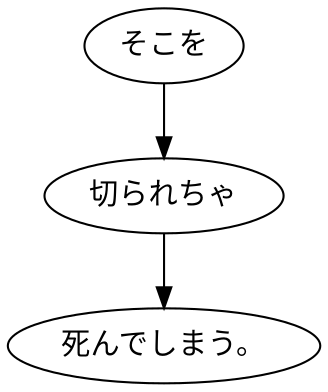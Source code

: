 digraph graph7649 {
	node0 [label="そこを"];
	node1 [label="切られちゃ"];
	node2 [label="死んでしまう。"];
	node0 -> node1;
	node1 -> node2;
}
